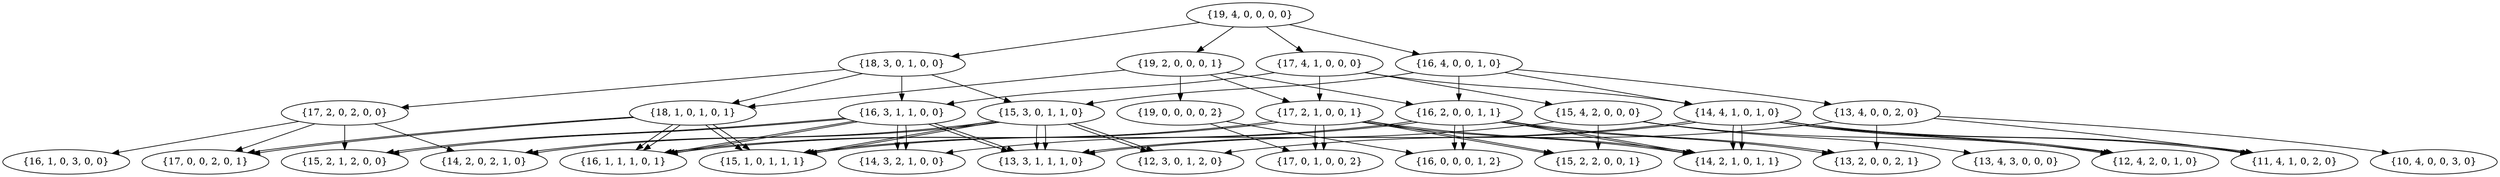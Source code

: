 digraph {
"{19, 4, 0, 0, 0, 0}" -> "{18, 3, 0, 1, 0, 0}";
"{18, 3, 0, 1, 0, 0}" -> "{17, 2, 0, 2, 0, 0}";
"{17, 2, 0, 2, 0, 0}" -> "{16, 1, 0, 3, 0, 0}";
"{17, 2, 0, 2, 0, 0}" -> "{17, 0, 0, 2, 0, 1}";
"{17, 2, 0, 2, 0, 0}" -> "{15, 2, 1, 2, 0, 0}";
"{17, 2, 0, 2, 0, 0}" -> "{14, 2, 0, 2, 1, 0}";
"{18, 3, 0, 1, 0, 0}" -> "{18, 1, 0, 1, 0, 1}";
"{18, 1, 0, 1, 0, 1}" -> "{17, 0, 0, 2, 0, 1}";
"{18, 1, 0, 1, 0, 1}" -> "{16, 1, 1, 1, 0, 1}";
"{18, 1, 0, 1, 0, 1}" -> "{15, 1, 0, 1, 1, 1}";
"{18, 3, 0, 1, 0, 0}" -> "{16, 3, 1, 1, 0, 0}";
"{16, 3, 1, 1, 0, 0}" -> "{15, 2, 1, 2, 0, 0}";
"{16, 3, 1, 1, 0, 0}" -> "{16, 1, 1, 1, 0, 1}";
"{16, 3, 1, 1, 0, 0}" -> "{14, 3, 2, 1, 0, 0}";
"{16, 3, 1, 1, 0, 0}" -> "{13, 3, 1, 1, 1, 0}";
"{18, 3, 0, 1, 0, 0}" -> "{15, 3, 0, 1, 1, 0}";
"{15, 3, 0, 1, 1, 0}" -> "{14, 2, 0, 2, 1, 0}";
"{15, 3, 0, 1, 1, 0}" -> "{15, 1, 0, 1, 1, 1}";
"{15, 3, 0, 1, 1, 0}" -> "{13, 3, 1, 1, 1, 0}";
"{15, 3, 0, 1, 1, 0}" -> "{12, 3, 0, 1, 2, 0}";
"{19, 4, 0, 0, 0, 0}" -> "{19, 2, 0, 0, 0, 1}";
"{19, 2, 0, 0, 0, 1}" -> "{18, 1, 0, 1, 0, 1}";
"{18, 1, 0, 1, 0, 1}" -> "{17, 0, 0, 2, 0, 1}";
"{18, 1, 0, 1, 0, 1}" -> "{16, 1, 1, 1, 0, 1}";
"{18, 1, 0, 1, 0, 1}" -> "{15, 1, 0, 1, 1, 1}";
"{19, 2, 0, 0, 0, 1}" -> "{19, 0, 0, 0, 0, 2}";
"{19, 0, 0, 0, 0, 2}" -> "{17, 0, 1, 0, 0, 2}";
"{19, 0, 0, 0, 0, 2}" -> "{16, 0, 0, 0, 1, 2}";
"{19, 2, 0, 0, 0, 1}" -> "{17, 2, 1, 0, 0, 1}";
"{17, 2, 1, 0, 0, 1}" -> "{16, 1, 1, 1, 0, 1}";
"{17, 2, 1, 0, 0, 1}" -> "{17, 0, 1, 0, 0, 2}";
"{17, 2, 1, 0, 0, 1}" -> "{15, 2, 2, 0, 0, 1}";
"{17, 2, 1, 0, 0, 1}" -> "{14, 2, 1, 0, 1, 1}";
"{19, 2, 0, 0, 0, 1}" -> "{16, 2, 0, 0, 1, 1}";
"{16, 2, 0, 0, 1, 1}" -> "{15, 1, 0, 1, 1, 1}";
"{16, 2, 0, 0, 1, 1}" -> "{16, 0, 0, 0, 1, 2}";
"{16, 2, 0, 0, 1, 1}" -> "{14, 2, 1, 0, 1, 1}";
"{16, 2, 0, 0, 1, 1}" -> "{13, 2, 0, 0, 2, 1}";
"{19, 4, 0, 0, 0, 0}" -> "{17, 4, 1, 0, 0, 0}";
"{17, 4, 1, 0, 0, 0}" -> "{16, 3, 1, 1, 0, 0}";
"{16, 3, 1, 1, 0, 0}" -> "{15, 2, 1, 2, 0, 0}";
"{16, 3, 1, 1, 0, 0}" -> "{16, 1, 1, 1, 0, 1}";
"{16, 3, 1, 1, 0, 0}" -> "{14, 3, 2, 1, 0, 0}";
"{16, 3, 1, 1, 0, 0}" -> "{13, 3, 1, 1, 1, 0}";
"{17, 4, 1, 0, 0, 0}" -> "{17, 2, 1, 0, 0, 1}";
"{17, 2, 1, 0, 0, 1}" -> "{16, 1, 1, 1, 0, 1}";
"{17, 2, 1, 0, 0, 1}" -> "{17, 0, 1, 0, 0, 2}";
"{17, 2, 1, 0, 0, 1}" -> "{15, 2, 2, 0, 0, 1}";
"{17, 2, 1, 0, 0, 1}" -> "{14, 2, 1, 0, 1, 1}";
"{17, 4, 1, 0, 0, 0}" -> "{15, 4, 2, 0, 0, 0}";
"{15, 4, 2, 0, 0, 0}" -> "{14, 3, 2, 1, 0, 0}";
"{15, 4, 2, 0, 0, 0}" -> "{15, 2, 2, 0, 0, 1}";
"{15, 4, 2, 0, 0, 0}" -> "{13, 4, 3, 0, 0, 0}";
"{15, 4, 2, 0, 0, 0}" -> "{12, 4, 2, 0, 1, 0}";
"{17, 4, 1, 0, 0, 0}" -> "{14, 4, 1, 0, 1, 0}";
"{14, 4, 1, 0, 1, 0}" -> "{13, 3, 1, 1, 1, 0}";
"{14, 4, 1, 0, 1, 0}" -> "{14, 2, 1, 0, 1, 1}";
"{14, 4, 1, 0, 1, 0}" -> "{12, 4, 2, 0, 1, 0}";
"{14, 4, 1, 0, 1, 0}" -> "{11, 4, 1, 0, 2, 0}";
"{19, 4, 0, 0, 0, 0}" -> "{16, 4, 0, 0, 1, 0}";
"{16, 4, 0, 0, 1, 0}" -> "{15, 3, 0, 1, 1, 0}";
"{15, 3, 0, 1, 1, 0}" -> "{14, 2, 0, 2, 1, 0}";
"{15, 3, 0, 1, 1, 0}" -> "{15, 1, 0, 1, 1, 1}";
"{15, 3, 0, 1, 1, 0}" -> "{13, 3, 1, 1, 1, 0}";
"{15, 3, 0, 1, 1, 0}" -> "{12, 3, 0, 1, 2, 0}";
"{16, 4, 0, 0, 1, 0}" -> "{16, 2, 0, 0, 1, 1}";
"{16, 2, 0, 0, 1, 1}" -> "{15, 1, 0, 1, 1, 1}";
"{16, 2, 0, 0, 1, 1}" -> "{16, 0, 0, 0, 1, 2}";
"{16, 2, 0, 0, 1, 1}" -> "{14, 2, 1, 0, 1, 1}";
"{16, 2, 0, 0, 1, 1}" -> "{13, 2, 0, 0, 2, 1}";
"{16, 4, 0, 0, 1, 0}" -> "{14, 4, 1, 0, 1, 0}";
"{14, 4, 1, 0, 1, 0}" -> "{13, 3, 1, 1, 1, 0}";
"{14, 4, 1, 0, 1, 0}" -> "{14, 2, 1, 0, 1, 1}";
"{14, 4, 1, 0, 1, 0}" -> "{12, 4, 2, 0, 1, 0}";
"{14, 4, 1, 0, 1, 0}" -> "{11, 4, 1, 0, 2, 0}";
"{16, 4, 0, 0, 1, 0}" -> "{13, 4, 0, 0, 2, 0}";
"{13, 4, 0, 0, 2, 0}" -> "{12, 3, 0, 1, 2, 0}";
"{13, 4, 0, 0, 2, 0}" -> "{13, 2, 0, 0, 2, 1}";
"{13, 4, 0, 0, 2, 0}" -> "{11, 4, 1, 0, 2, 0}";
"{13, 4, 0, 0, 2, 0}" -> "{10, 4, 0, 0, 3, 0}";
}
